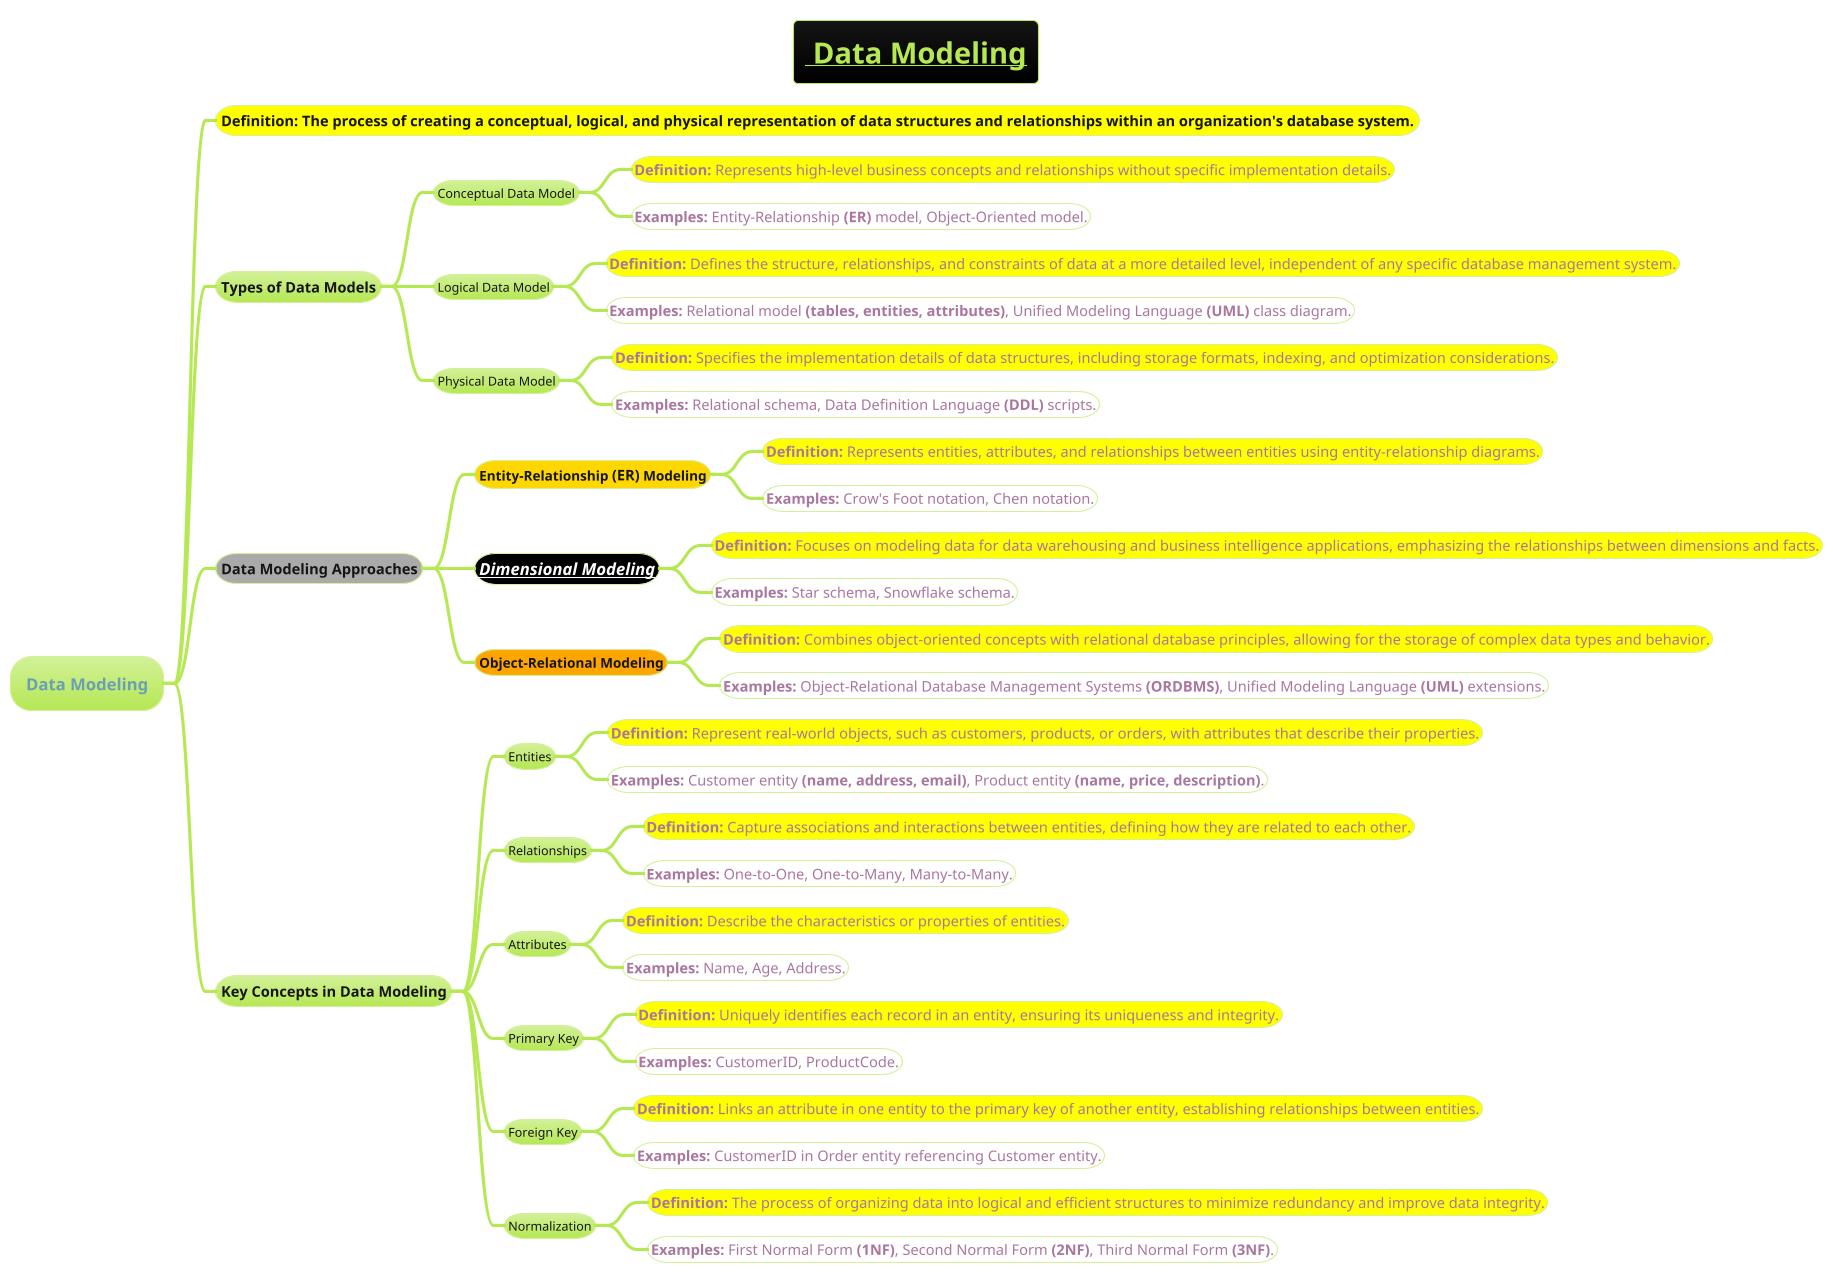 @startmindmap
title =__ Data Modeling__
!theme hacker

* Data Modeling
**[#yellow] <size:14>**Definition:** The process of creating a conceptual, logical, and physical representation of data structures and relationships within an organization's database system.
** Types of Data Models
*** Conceptual Data Model
****[#yellow] <size:14>**Definition:** Represents high-level business concepts and relationships without specific implementation details.
****[#white] <size:14>**Examples:** Entity-Relationship **(ER)** model, Object-Oriented model.
*** Logical Data Model
****[#yellow] <size:14>**Definition:** Defines the structure, relationships, and constraints of data at a more detailed level, independent of any specific database management system.
****[#white] <size:14>**Examples:** Relational model **(tables, entities, attributes)**, Unified Modeling Language **(UML)** class diagram.
*** Physical Data Model
****[#yellow] <size:14>**Definition:** Specifies the implementation details of data structures, including storage formats, indexing, and optimization considerations.
****[#white] <size:14>**Examples:** Relational schema, Data Definition Language **(DDL)** scripts.
**[#a] Data Modeling Approaches
***[#gold] ===Entity-Relationship **(ER)** Modeling
****[#yellow] <size:14>**Definition:** Represents entities, attributes, and relationships between entities using entity-relationship diagrams.
****[#white] <size:14>**Examples:** Crow's Foot notation, Chen notation.
***[#black] ====<size:16>**[[../../../../../books/1-books-backlog/DBMS/Dimensional-Modeling.puml Dimensional Modeling]]**
****[#yellow] <size:14>**Definition:** Focuses on modeling data for data warehousing and business intelligence applications, emphasizing the relationships between dimensions and facts.
****[#white] <size:14>**Examples:** Star schema, Snowflake schema.
***[#orange] ===Object-Relational Modeling
****[#yellow] <size:14>**Definition:** Combines object-oriented concepts with relational database principles, allowing for the storage of complex data types and behavior.
****[#white] <size:14>**Examples:** Object-Relational Database Management Systems **(ORDBMS)**, Unified Modeling Language **(UML)** extensions.
** Key Concepts in Data Modeling
*** Entities
****[#yellow] <size:14>**Definition:** Represent real-world objects, such as customers, products, or orders, with attributes that describe their properties.
****[#white] <size:14>**Examples:** Customer entity **(name, address, email)**, Product entity **(name, price, description)**.
*** Relationships
****[#yellow] <size:14>**Definition:** Capture associations and interactions between entities, defining how they are related to each other.
****[#white] <size:14>**Examples:** One-to-One, One-to-Many, Many-to-Many.
*** Attributes
****[#yellow] <size:14>**Definition:** Describe the characteristics or properties of entities.
****[#white] <size:14>**Examples:** Name, Age, Address.
*** Primary Key
****[#yellow] <size:14>**Definition:** Uniquely identifies each record in an entity, ensuring its uniqueness and integrity.
****[#white] <size:14>**Examples:** CustomerID, ProductCode.
*** Foreign Key
****[#yellow] <size:14>**Definition:** Links an attribute in one entity to the primary key of another entity, establishing relationships between entities.
****[#white] <size:14>**Examples:** CustomerID in Order entity referencing Customer entity.
*** Normalization
****[#yellow] <size:14>**Definition:** The process of organizing data into logical and efficient structures to minimize redundancy and improve data integrity.
****[#white] <size:14>**Examples:** First Normal Form **(1NF)**, Second Normal Form **(2NF)**, Third Normal Form **(3NF)**.
@endmindmap
